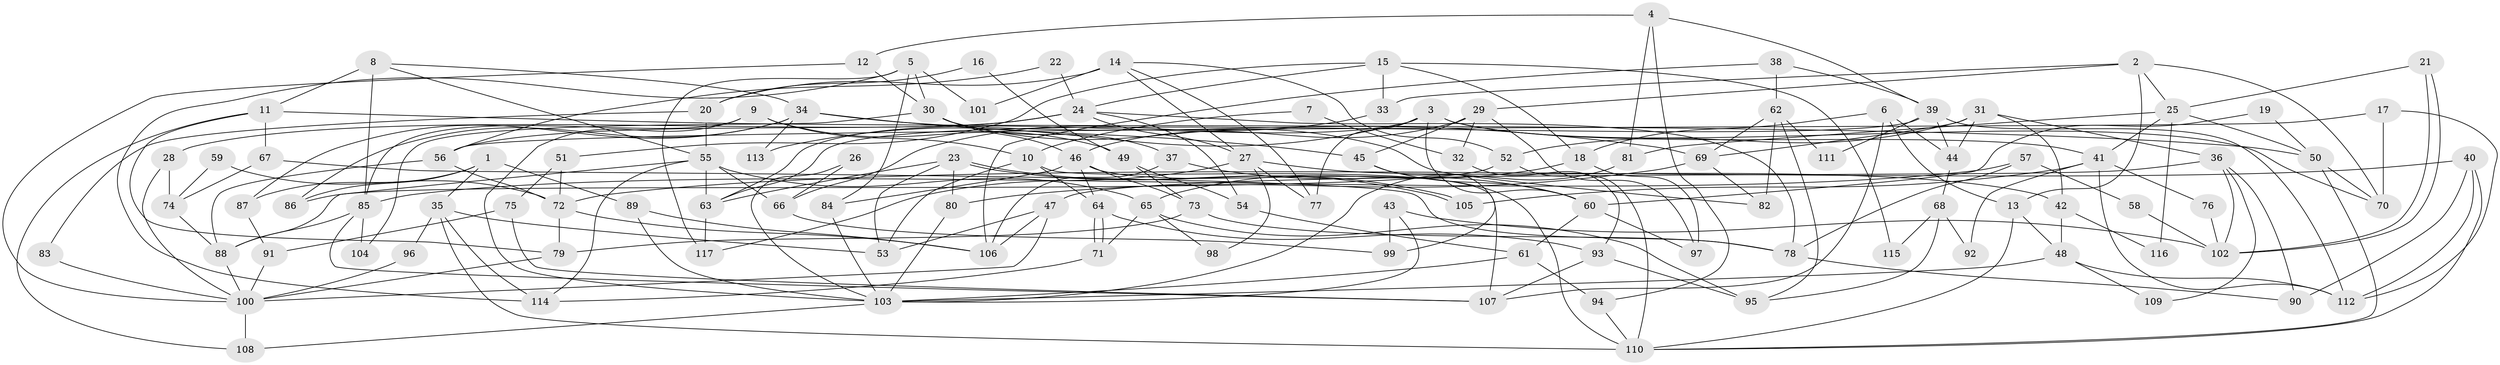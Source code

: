 // Generated by graph-tools (version 1.1) at 2025/36/03/09/25 02:36:18]
// undirected, 117 vertices, 234 edges
graph export_dot {
graph [start="1"]
  node [color=gray90,style=filled];
  1;
  2;
  3;
  4;
  5;
  6;
  7;
  8;
  9;
  10;
  11;
  12;
  13;
  14;
  15;
  16;
  17;
  18;
  19;
  20;
  21;
  22;
  23;
  24;
  25;
  26;
  27;
  28;
  29;
  30;
  31;
  32;
  33;
  34;
  35;
  36;
  37;
  38;
  39;
  40;
  41;
  42;
  43;
  44;
  45;
  46;
  47;
  48;
  49;
  50;
  51;
  52;
  53;
  54;
  55;
  56;
  57;
  58;
  59;
  60;
  61;
  62;
  63;
  64;
  65;
  66;
  67;
  68;
  69;
  70;
  71;
  72;
  73;
  74;
  75;
  76;
  77;
  78;
  79;
  80;
  81;
  82;
  83;
  84;
  85;
  86;
  87;
  88;
  89;
  90;
  91;
  92;
  93;
  94;
  95;
  96;
  97;
  98;
  99;
  100;
  101;
  102;
  103;
  104;
  105;
  106;
  107;
  108;
  109;
  110;
  111;
  112;
  113;
  114;
  115;
  116;
  117;
  1 -- 86;
  1 -- 35;
  1 -- 87;
  1 -- 89;
  2 -- 29;
  2 -- 25;
  2 -- 13;
  2 -- 33;
  2 -- 70;
  3 -- 70;
  3 -- 63;
  3 -- 41;
  3 -- 60;
  3 -- 77;
  3 -- 113;
  4 -- 12;
  4 -- 39;
  4 -- 81;
  4 -- 94;
  5 -- 114;
  5 -- 30;
  5 -- 84;
  5 -- 101;
  5 -- 117;
  6 -- 13;
  6 -- 107;
  6 -- 18;
  6 -- 44;
  7 -- 32;
  7 -- 10;
  8 -- 34;
  8 -- 55;
  8 -- 11;
  8 -- 85;
  9 -- 10;
  9 -- 103;
  9 -- 49;
  9 -- 85;
  10 -- 64;
  10 -- 107;
  10 -- 53;
  11 -- 108;
  11 -- 50;
  11 -- 67;
  11 -- 79;
  12 -- 100;
  12 -- 30;
  13 -- 110;
  13 -- 48;
  14 -- 27;
  14 -- 77;
  14 -- 20;
  14 -- 52;
  14 -- 101;
  15 -- 33;
  15 -- 24;
  15 -- 18;
  15 -- 51;
  15 -- 115;
  16 -- 49;
  16 -- 20;
  17 -- 56;
  17 -- 70;
  17 -- 112;
  18 -- 65;
  18 -- 97;
  19 -- 60;
  19 -- 50;
  20 -- 55;
  20 -- 83;
  21 -- 25;
  21 -- 102;
  21 -- 102;
  22 -- 56;
  22 -- 24;
  23 -- 53;
  23 -- 105;
  23 -- 105;
  23 -- 63;
  23 -- 80;
  24 -- 54;
  24 -- 56;
  24 -- 27;
  24 -- 28;
  24 -- 78;
  25 -- 41;
  25 -- 81;
  25 -- 50;
  25 -- 116;
  26 -- 66;
  26 -- 103;
  27 -- 117;
  27 -- 42;
  27 -- 77;
  27 -- 98;
  28 -- 100;
  28 -- 74;
  29 -- 46;
  29 -- 97;
  29 -- 32;
  29 -- 45;
  30 -- 46;
  30 -- 82;
  30 -- 37;
  30 -- 104;
  31 -- 52;
  31 -- 44;
  31 -- 36;
  31 -- 42;
  31 -- 69;
  32 -- 93;
  33 -- 66;
  34 -- 45;
  34 -- 69;
  34 -- 86;
  34 -- 87;
  34 -- 113;
  35 -- 53;
  35 -- 110;
  35 -- 96;
  35 -- 114;
  36 -- 90;
  36 -- 47;
  36 -- 102;
  36 -- 109;
  37 -- 106;
  37 -- 60;
  38 -- 39;
  38 -- 106;
  38 -- 62;
  39 -- 112;
  39 -- 63;
  39 -- 44;
  39 -- 111;
  40 -- 72;
  40 -- 112;
  40 -- 90;
  40 -- 110;
  41 -- 112;
  41 -- 76;
  41 -- 92;
  41 -- 105;
  42 -- 48;
  42 -- 116;
  43 -- 102;
  43 -- 103;
  43 -- 99;
  44 -- 68;
  45 -- 60;
  45 -- 99;
  46 -- 84;
  46 -- 110;
  46 -- 64;
  46 -- 73;
  47 -- 100;
  47 -- 53;
  47 -- 106;
  48 -- 103;
  48 -- 109;
  48 -- 112;
  49 -- 73;
  49 -- 54;
  50 -- 70;
  50 -- 110;
  51 -- 72;
  51 -- 75;
  52 -- 110;
  52 -- 86;
  54 -- 61;
  55 -- 65;
  55 -- 88;
  55 -- 63;
  55 -- 66;
  55 -- 114;
  56 -- 72;
  56 -- 88;
  57 -- 78;
  57 -- 85;
  57 -- 58;
  58 -- 102;
  59 -- 72;
  59 -- 74;
  60 -- 61;
  60 -- 97;
  61 -- 94;
  61 -- 103;
  62 -- 69;
  62 -- 82;
  62 -- 95;
  62 -- 111;
  63 -- 117;
  64 -- 71;
  64 -- 71;
  64 -- 93;
  65 -- 71;
  65 -- 95;
  65 -- 98;
  66 -- 99;
  67 -- 74;
  67 -- 78;
  68 -- 95;
  68 -- 92;
  68 -- 115;
  69 -- 80;
  69 -- 82;
  71 -- 114;
  72 -- 106;
  72 -- 79;
  73 -- 78;
  73 -- 79;
  74 -- 88;
  75 -- 107;
  75 -- 91;
  76 -- 102;
  78 -- 90;
  79 -- 100;
  80 -- 103;
  81 -- 103;
  83 -- 100;
  84 -- 103;
  85 -- 88;
  85 -- 104;
  85 -- 107;
  87 -- 91;
  88 -- 100;
  89 -- 103;
  89 -- 106;
  91 -- 100;
  93 -- 95;
  93 -- 107;
  94 -- 110;
  96 -- 100;
  100 -- 108;
  103 -- 108;
}
